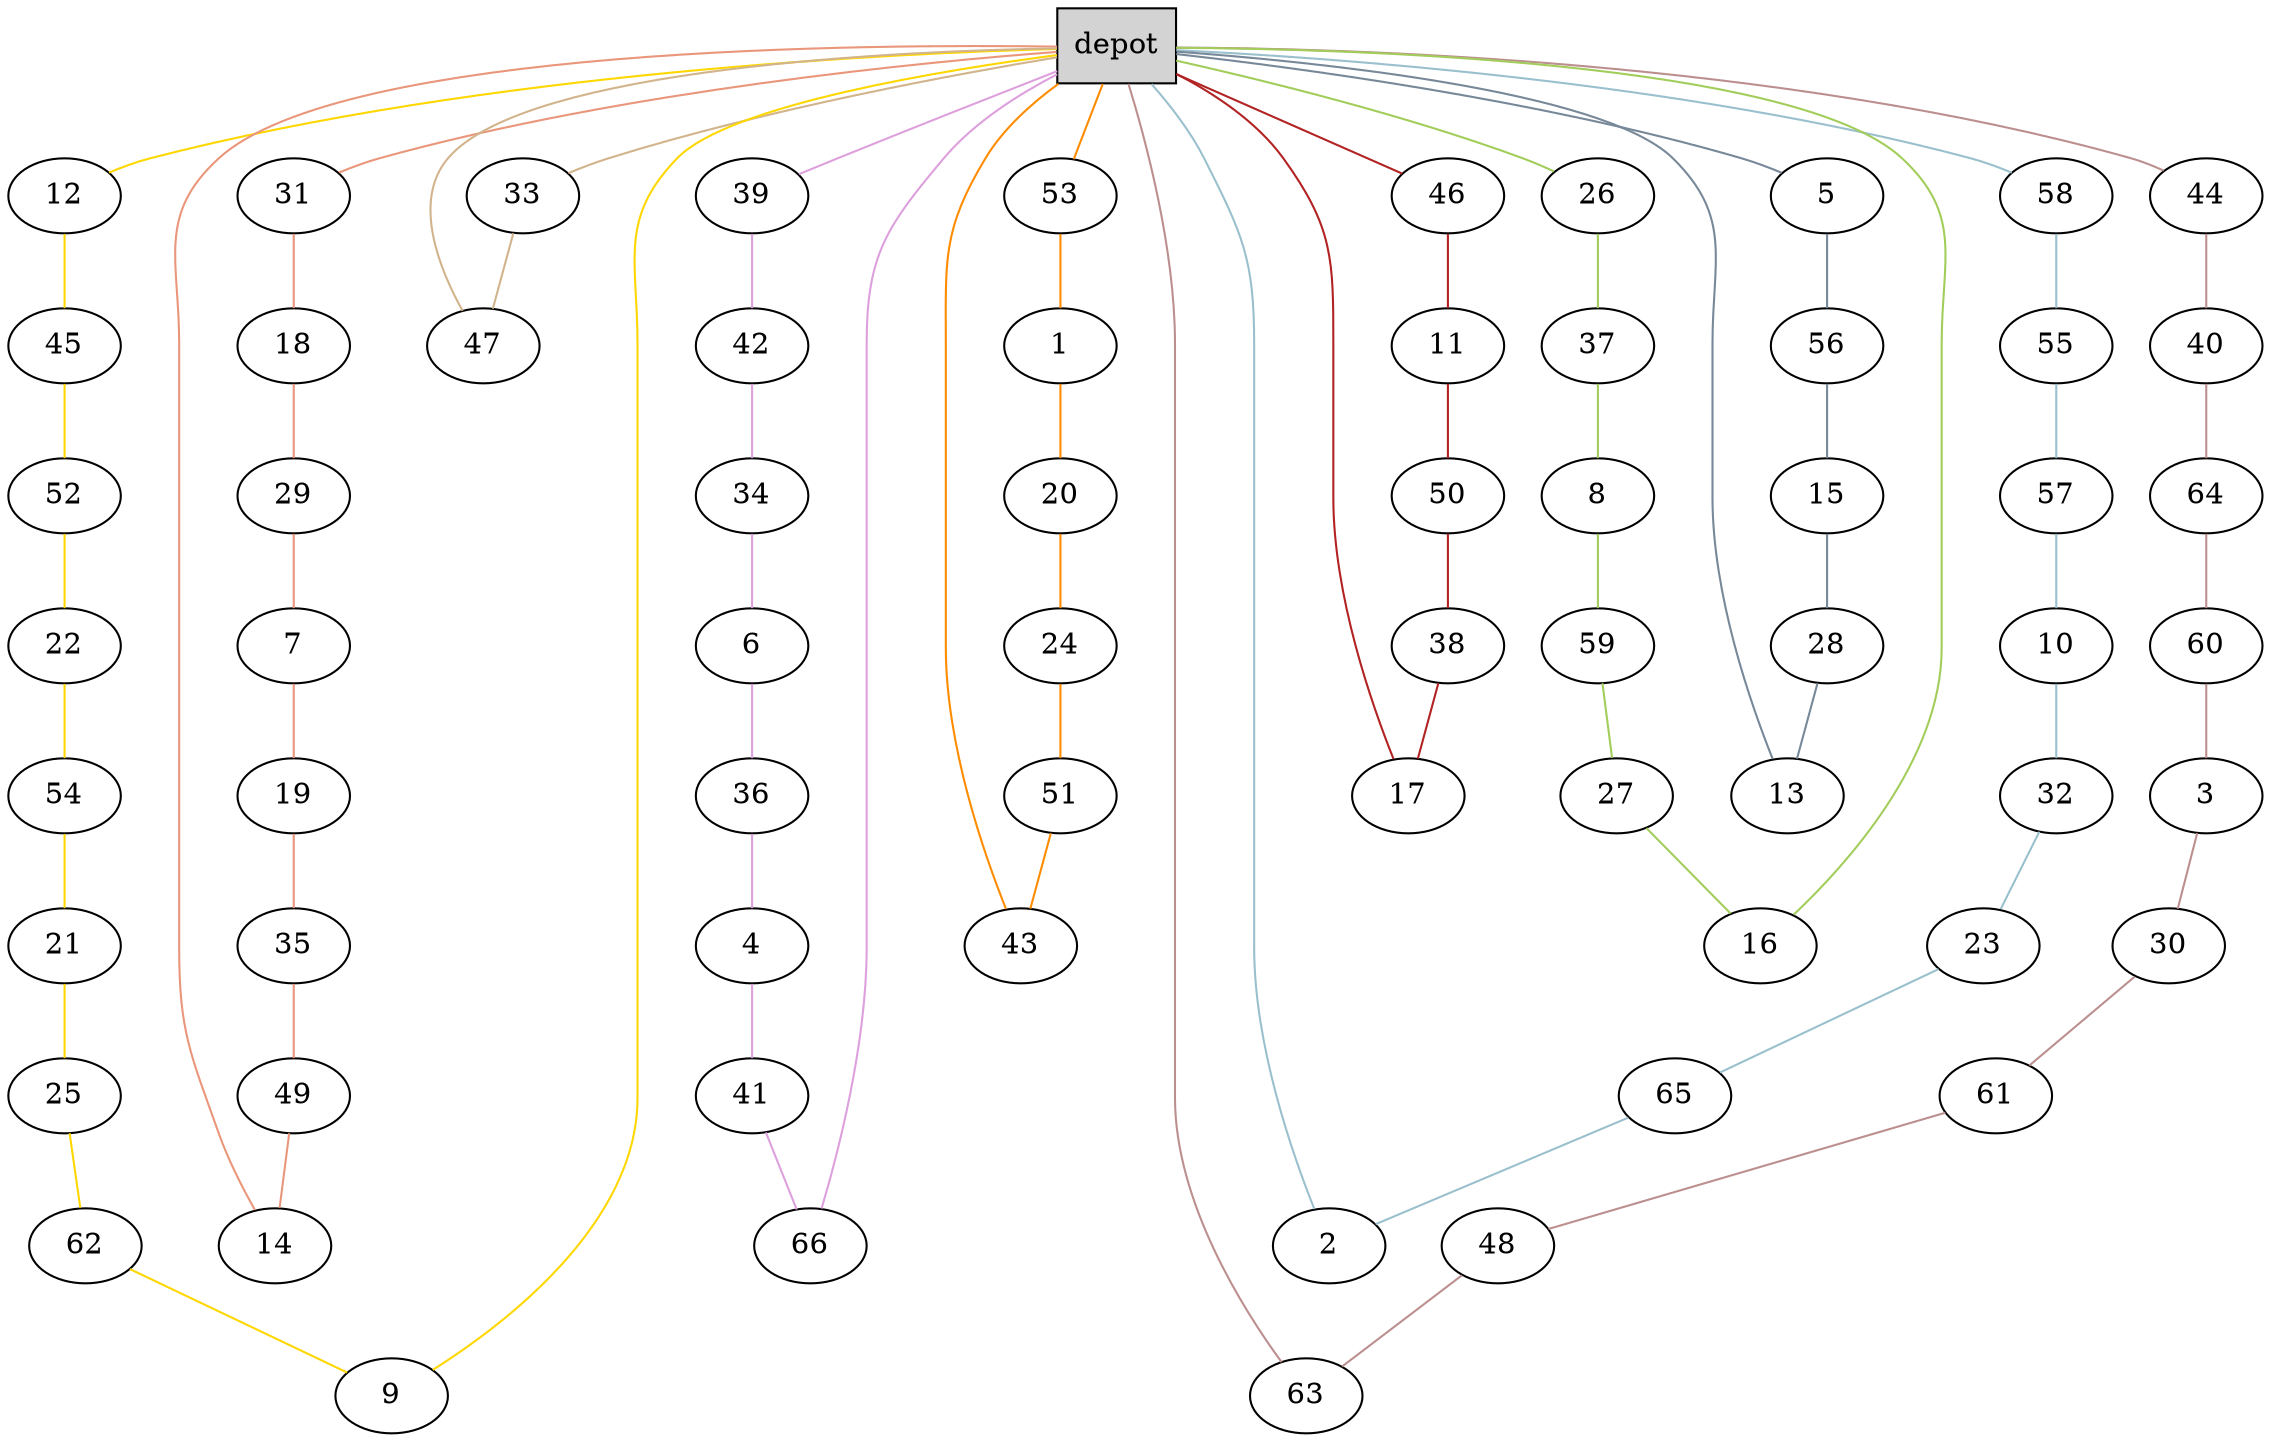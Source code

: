 graph G {
  0[shape = box, label = "depot", style = filled ];
  31[shape = ellipse];
  "0"--"31"[color = darksalmon];
  18[shape = ellipse];
  "31"--"18"[color = darksalmon];
  29[shape = ellipse];
  "18"--"29"[color = darksalmon];
  7[shape = ellipse];
  "29"--"7"[color = darksalmon];
  19[shape = ellipse];
  "7"--"19"[color = darksalmon];
  35[shape = ellipse];
  "19"--"35"[color = darksalmon];
  49[shape = ellipse];
  "35"--"49"[color = darksalmon];
  14[shape = ellipse];
  "49"--"14"[color = darksalmon];
  "14"--"0"[color = darksalmon];
  12[shape = ellipse];
  "0"--"12"[color = gold];
  45[shape = ellipse];
  "12"--"45"[color = gold];
  52[shape = ellipse];
  "45"--"52"[color = gold];
  22[shape = ellipse];
  "52"--"22"[color = gold];
  54[shape = ellipse];
  "22"--"54"[color = gold];
  21[shape = ellipse];
  "54"--"21"[color = gold];
  25[shape = ellipse];
  "21"--"25"[color = gold];
  62[shape = ellipse];
  "25"--"62"[color = gold];
  9[shape = ellipse];
  "62"--"9"[color = gold];
  "9"--"0"[color = gold];
  39[shape = ellipse];
  "0"--"39"[color = plum];
  42[shape = ellipse];
  "39"--"42"[color = plum];
  34[shape = ellipse];
  "42"--"34"[color = plum];
  6[shape = ellipse];
  "34"--"6"[color = plum];
  36[shape = ellipse];
  "6"--"36"[color = plum];
  4[shape = ellipse];
  "36"--"4"[color = plum];
  41[shape = ellipse];
  "4"--"41"[color = plum];
  66[shape = ellipse];
  "41"--"66"[color = plum];
  "66"--"0"[color = plum];
  33[shape = ellipse];
  "0"--"33"[color = tan];
  47[shape = ellipse];
  "33"--"47"[color = tan];
  "47"--"0"[color = tan];
  53[shape = ellipse];
  "0"--"53"[color = darkorange];
  1[shape = ellipse];
  "53"--"1"[color = darkorange];
  20[shape = ellipse];
  "1"--"20"[color = darkorange];
  24[shape = ellipse];
  "20"--"24"[color = darkorange];
  51[shape = ellipse];
  "24"--"51"[color = darkorange];
  43[shape = ellipse];
  "51"--"43"[color = darkorange];
  "43"--"0"[color = darkorange];
  44[shape = ellipse];
  "0"--"44"[color = rosybrown];
  40[shape = ellipse];
  "44"--"40"[color = rosybrown];
  64[shape = ellipse];
  "40"--"64"[color = rosybrown];
  60[shape = ellipse];
  "64"--"60"[color = rosybrown];
  3[shape = ellipse];
  "60"--"3"[color = rosybrown];
  30[shape = ellipse];
  "3"--"30"[color = rosybrown];
  61[shape = ellipse];
  "30"--"61"[color = rosybrown];
  48[shape = ellipse];
  "61"--"48"[color = rosybrown];
  63[shape = ellipse];
  "48"--"63"[color = rosybrown];
  "63"--"0"[color = rosybrown];
  26[shape = ellipse];
  "0"--"26"[color = darkolivegreen3];
  37[shape = ellipse];
  "26"--"37"[color = darkolivegreen3];
  8[shape = ellipse];
  "37"--"8"[color = darkolivegreen3];
  59[shape = ellipse];
  "8"--"59"[color = darkolivegreen3];
  27[shape = ellipse];
  "59"--"27"[color = darkolivegreen3];
  16[shape = ellipse];
  "27"--"16"[color = darkolivegreen3];
  "16"--"0"[color = darkolivegreen3];
  58[shape = ellipse];
  "0"--"58"[color = lightblue3];
  55[shape = ellipse];
  "58"--"55"[color = lightblue3];
  57[shape = ellipse];
  "55"--"57"[color = lightblue3];
  10[shape = ellipse];
  "57"--"10"[color = lightblue3];
  32[shape = ellipse];
  "10"--"32"[color = lightblue3];
  23[shape = ellipse];
  "32"--"23"[color = lightblue3];
  65[shape = ellipse];
  "23"--"65"[color = lightblue3];
  2[shape = ellipse];
  "65"--"2"[color = lightblue3];
  "2"--"0"[color = lightblue3];
  46[shape = ellipse];
  "0"--"46"[color = firebrick];
  11[shape = ellipse];
  "46"--"11"[color = firebrick];
  50[shape = ellipse];
  "11"--"50"[color = firebrick];
  38[shape = ellipse];
  "50"--"38"[color = firebrick];
  17[shape = ellipse];
  "38"--"17"[color = firebrick];
  "17"--"0"[color = firebrick];
  5[shape = ellipse];
  "0"--"5"[color = lightslategray];
  56[shape = ellipse];
  "5"--"56"[color = lightslategray];
  15[shape = ellipse];
  "56"--"15"[color = lightslategray];
  28[shape = ellipse];
  "15"--"28"[color = lightslategray];
  13[shape = ellipse];
  "28"--"13"[color = lightslategray];
  "13"--"0"[color = lightslategray];
}
